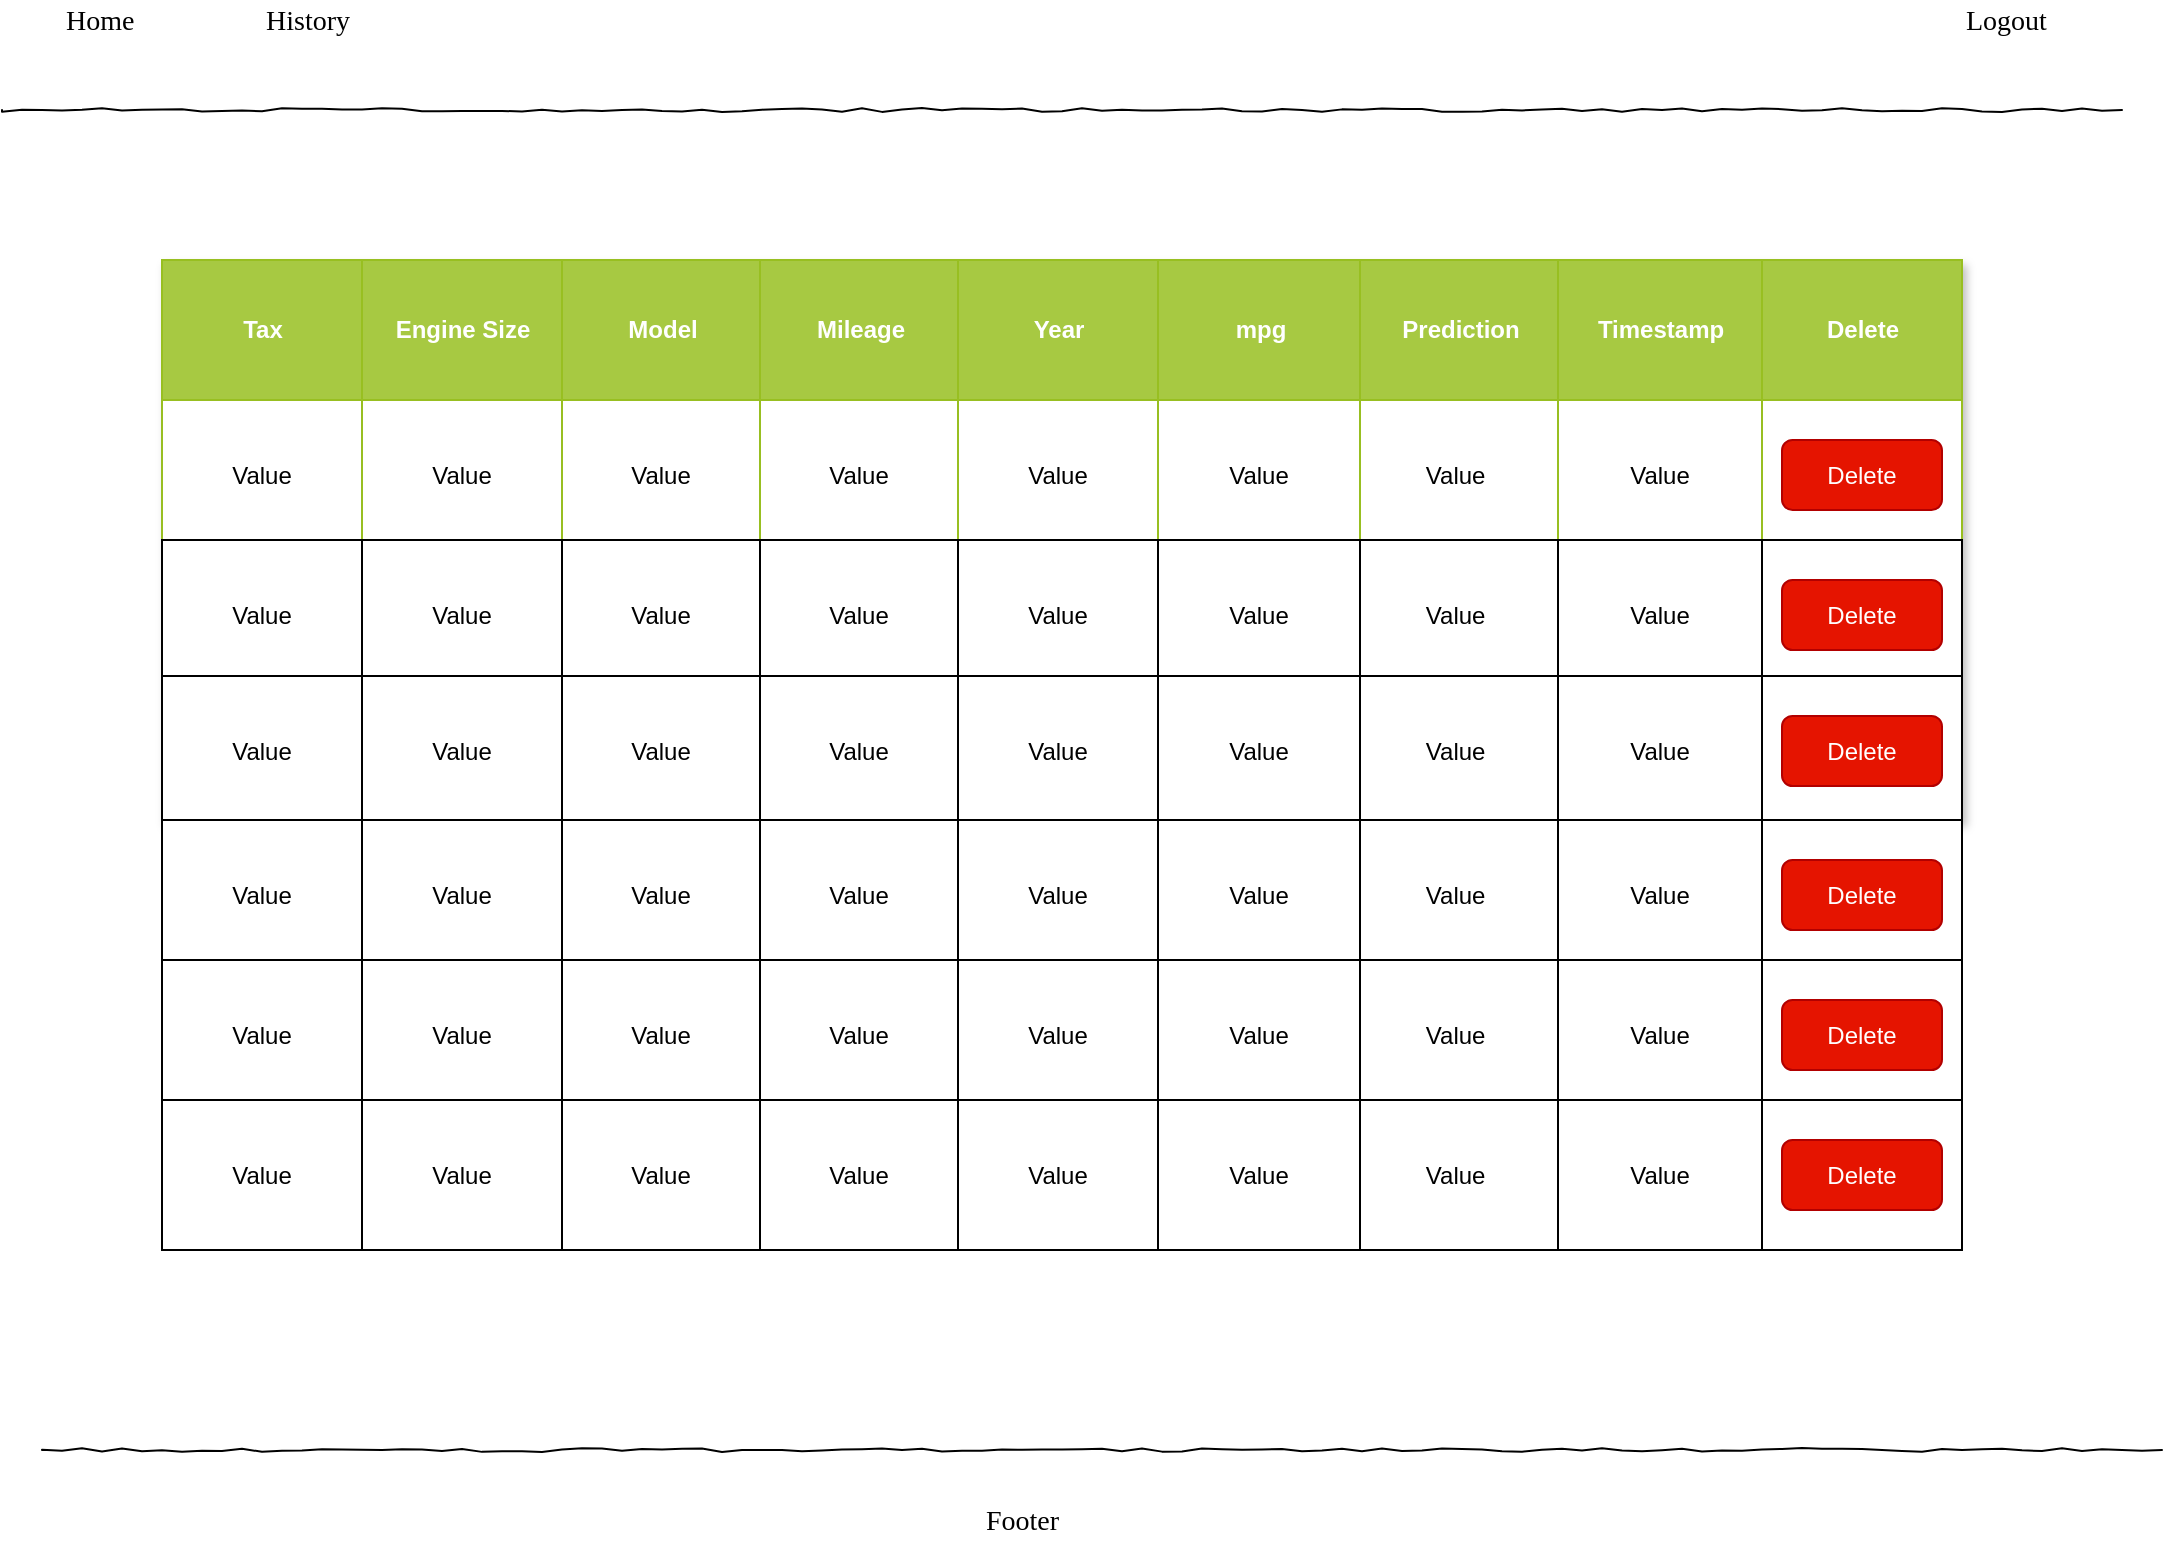 <mxfile version="22.1.5" type="gitlab">
  <diagram name="Page-1" id="03018318-947c-dd8e-b7a3-06fadd420f32">
    <mxGraphModel dx="1588" dy="912" grid="1" gridSize="10" guides="1" tooltips="1" connect="1" arrows="1" fold="1" page="1" pageScale="1" pageWidth="1100" pageHeight="850" background="none" math="0" shadow="0">
      <root>
        <mxCell id="0" />
        <mxCell id="1" parent="0" />
        <mxCell id="677b7b8949515195-4" value="Home&lt;br&gt;" style="text;html=1;points=[];align=left;verticalAlign=top;spacingTop=-4;fontSize=14;fontFamily=Verdana" parent="1" vertex="1">
          <mxGeometry x="50" y="50" width="60" height="20" as="geometry" />
        </mxCell>
        <mxCell id="677b7b8949515195-5" value="History&lt;br&gt;" style="text;html=1;points=[];align=left;verticalAlign=top;spacingTop=-4;fontSize=14;fontFamily=Verdana" parent="1" vertex="1">
          <mxGeometry x="150" y="50" width="60" height="20" as="geometry" />
        </mxCell>
        <mxCell id="677b7b8949515195-7" value="Logout&lt;br&gt;" style="text;html=1;points=[];align=left;verticalAlign=top;spacingTop=-4;fontSize=14;fontFamily=Verdana" parent="1" vertex="1">
          <mxGeometry x="1000" y="50" width="60" height="20" as="geometry" />
        </mxCell>
        <mxCell id="677b7b8949515195-9" value="" style="line;strokeWidth=1;html=1;rounded=0;shadow=0;labelBackgroundColor=none;fillColor=none;fontFamily=Verdana;fontSize=14;fontColor=#000000;align=center;comic=1;" parent="1" vertex="1">
          <mxGeometry x="20" y="100" width="1060" height="10" as="geometry" />
        </mxCell>
        <mxCell id="8k1FQHr6KXmDuUrGovEx-14" value="V" style="childLayout=tableLayout;recursiveResize=0;strokeColor=#98bf21;fillColor=#A7C942;shadow=1;" vertex="1" parent="1">
          <mxGeometry x="100" y="180" width="900" height="280" as="geometry" />
        </mxCell>
        <mxCell id="8k1FQHr6KXmDuUrGovEx-15" style="shape=tableRow;horizontal=0;startSize=0;swimlaneHead=0;swimlaneBody=0;top=0;left=0;bottom=0;right=0;dropTarget=0;collapsible=0;recursiveResize=0;expand=0;fontStyle=0;strokeColor=inherit;fillColor=#ffffff;" vertex="1" parent="8k1FQHr6KXmDuUrGovEx-14">
          <mxGeometry width="900" height="70" as="geometry" />
        </mxCell>
        <mxCell id="8k1FQHr6KXmDuUrGovEx-56" value="Tax" style="connectable=0;recursiveResize=0;strokeColor=inherit;fillColor=#A7C942;align=center;fontStyle=1;fontColor=#FFFFFF;html=1;" vertex="1" parent="8k1FQHr6KXmDuUrGovEx-15">
          <mxGeometry width="100" height="70" as="geometry">
            <mxRectangle width="100" height="70" as="alternateBounds" />
          </mxGeometry>
        </mxCell>
        <mxCell id="8k1FQHr6KXmDuUrGovEx-52" value="Engine Size" style="connectable=0;recursiveResize=0;strokeColor=inherit;fillColor=#A7C942;align=center;fontStyle=1;fontColor=#FFFFFF;html=1;" vertex="1" parent="8k1FQHr6KXmDuUrGovEx-15">
          <mxGeometry x="100" width="100" height="70" as="geometry">
            <mxRectangle width="100" height="70" as="alternateBounds" />
          </mxGeometry>
        </mxCell>
        <mxCell id="8k1FQHr6KXmDuUrGovEx-48" value="Model" style="connectable=0;recursiveResize=0;strokeColor=inherit;fillColor=#A7C942;align=center;fontStyle=1;fontColor=#FFFFFF;html=1;" vertex="1" parent="8k1FQHr6KXmDuUrGovEx-15">
          <mxGeometry x="200" width="99" height="70" as="geometry">
            <mxRectangle width="99" height="70" as="alternateBounds" />
          </mxGeometry>
        </mxCell>
        <mxCell id="8k1FQHr6KXmDuUrGovEx-43" value="Mileage" style="connectable=0;recursiveResize=0;strokeColor=inherit;fillColor=#A7C942;align=center;fontStyle=1;fontColor=#FFFFFF;html=1;" vertex="1" parent="8k1FQHr6KXmDuUrGovEx-15">
          <mxGeometry x="299" width="99" height="70" as="geometry">
            <mxRectangle width="99" height="70" as="alternateBounds" />
          </mxGeometry>
        </mxCell>
        <mxCell id="8k1FQHr6KXmDuUrGovEx-39" value="Year" style="connectable=0;recursiveResize=0;strokeColor=inherit;fillColor=#A7C942;align=center;fontStyle=1;fontColor=#FFFFFF;html=1;" vertex="1" parent="8k1FQHr6KXmDuUrGovEx-15">
          <mxGeometry x="398" width="100" height="70" as="geometry">
            <mxRectangle width="100" height="70" as="alternateBounds" />
          </mxGeometry>
        </mxCell>
        <mxCell id="8k1FQHr6KXmDuUrGovEx-35" value="mpg" style="connectable=0;recursiveResize=0;strokeColor=inherit;fillColor=#A7C942;align=center;fontStyle=1;fontColor=#FFFFFF;html=1;" vertex="1" parent="8k1FQHr6KXmDuUrGovEx-15">
          <mxGeometry x="498" width="101" height="70" as="geometry">
            <mxRectangle width="101" height="70" as="alternateBounds" />
          </mxGeometry>
        </mxCell>
        <mxCell id="8k1FQHr6KXmDuUrGovEx-16" value="Prediction" style="connectable=0;recursiveResize=0;strokeColor=inherit;fillColor=#A7C942;align=center;fontStyle=1;fontColor=#FFFFFF;html=1;" vertex="1" parent="8k1FQHr6KXmDuUrGovEx-15">
          <mxGeometry x="599" width="99" height="70" as="geometry">
            <mxRectangle width="99" height="70" as="alternateBounds" />
          </mxGeometry>
        </mxCell>
        <mxCell id="8k1FQHr6KXmDuUrGovEx-17" value="Timestamp" style="connectable=0;recursiveResize=0;strokeColor=inherit;fillColor=#A7C942;align=center;fontStyle=1;fontColor=#FFFFFF;html=1;" vertex="1" parent="8k1FQHr6KXmDuUrGovEx-15">
          <mxGeometry x="698" width="102" height="70" as="geometry">
            <mxRectangle width="102" height="70" as="alternateBounds" />
          </mxGeometry>
        </mxCell>
        <mxCell id="8k1FQHr6KXmDuUrGovEx-18" value="Delete" style="connectable=0;recursiveResize=0;strokeColor=inherit;fillColor=#A7C942;align=center;fontStyle=1;fontColor=#FFFFFF;html=1;" vertex="1" parent="8k1FQHr6KXmDuUrGovEx-15">
          <mxGeometry x="800" width="100" height="70" as="geometry">
            <mxRectangle width="100" height="70" as="alternateBounds" />
          </mxGeometry>
        </mxCell>
        <mxCell id="8k1FQHr6KXmDuUrGovEx-19" value="" style="shape=tableRow;horizontal=0;startSize=0;swimlaneHead=0;swimlaneBody=0;top=0;left=0;bottom=0;right=0;dropTarget=0;collapsible=0;recursiveResize=0;expand=0;fontStyle=0;strokeColor=inherit;fillColor=#ffffff;" vertex="1" parent="8k1FQHr6KXmDuUrGovEx-14">
          <mxGeometry y="70" width="900" height="75" as="geometry" />
        </mxCell>
        <mxCell id="8k1FQHr6KXmDuUrGovEx-57" value="Value" style="connectable=0;recursiveResize=0;strokeColor=inherit;fillColor=inherit;align=center;whiteSpace=wrap;html=1;" vertex="1" parent="8k1FQHr6KXmDuUrGovEx-19">
          <mxGeometry width="100" height="75" as="geometry">
            <mxRectangle width="100" height="75" as="alternateBounds" />
          </mxGeometry>
        </mxCell>
        <mxCell id="8k1FQHr6KXmDuUrGovEx-53" value="Value" style="connectable=0;recursiveResize=0;strokeColor=inherit;fillColor=inherit;align=center;whiteSpace=wrap;html=1;" vertex="1" parent="8k1FQHr6KXmDuUrGovEx-19">
          <mxGeometry x="100" width="100" height="75" as="geometry">
            <mxRectangle width="100" height="75" as="alternateBounds" />
          </mxGeometry>
        </mxCell>
        <mxCell id="8k1FQHr6KXmDuUrGovEx-49" value="Value" style="connectable=0;recursiveResize=0;strokeColor=inherit;fillColor=inherit;align=center;whiteSpace=wrap;html=1;" vertex="1" parent="8k1FQHr6KXmDuUrGovEx-19">
          <mxGeometry x="200" width="99" height="75" as="geometry">
            <mxRectangle width="99" height="75" as="alternateBounds" />
          </mxGeometry>
        </mxCell>
        <mxCell id="8k1FQHr6KXmDuUrGovEx-44" value="Value" style="connectable=0;recursiveResize=0;strokeColor=inherit;fillColor=inherit;align=center;whiteSpace=wrap;html=1;" vertex="1" parent="8k1FQHr6KXmDuUrGovEx-19">
          <mxGeometry x="299" width="99" height="75" as="geometry">
            <mxRectangle width="99" height="75" as="alternateBounds" />
          </mxGeometry>
        </mxCell>
        <mxCell id="8k1FQHr6KXmDuUrGovEx-40" value="Value" style="connectable=0;recursiveResize=0;strokeColor=inherit;fillColor=inherit;align=center;whiteSpace=wrap;html=1;" vertex="1" parent="8k1FQHr6KXmDuUrGovEx-19">
          <mxGeometry x="398" width="100" height="75" as="geometry">
            <mxRectangle width="100" height="75" as="alternateBounds" />
          </mxGeometry>
        </mxCell>
        <mxCell id="8k1FQHr6KXmDuUrGovEx-36" value="Value" style="connectable=0;recursiveResize=0;strokeColor=inherit;fillColor=inherit;align=center;whiteSpace=wrap;html=1;" vertex="1" parent="8k1FQHr6KXmDuUrGovEx-19">
          <mxGeometry x="498" width="101" height="75" as="geometry">
            <mxRectangle width="101" height="75" as="alternateBounds" />
          </mxGeometry>
        </mxCell>
        <mxCell id="8k1FQHr6KXmDuUrGovEx-20" value="Value&amp;nbsp;" style="connectable=0;recursiveResize=0;strokeColor=inherit;fillColor=inherit;align=center;whiteSpace=wrap;html=1;" vertex="1" parent="8k1FQHr6KXmDuUrGovEx-19">
          <mxGeometry x="599" width="99" height="75" as="geometry">
            <mxRectangle width="99" height="75" as="alternateBounds" />
          </mxGeometry>
        </mxCell>
        <mxCell id="8k1FQHr6KXmDuUrGovEx-21" value="Value" style="connectable=0;recursiveResize=0;strokeColor=inherit;fillColor=inherit;align=center;whiteSpace=wrap;html=1;" vertex="1" parent="8k1FQHr6KXmDuUrGovEx-19">
          <mxGeometry x="698" width="102" height="75" as="geometry">
            <mxRectangle width="102" height="75" as="alternateBounds" />
          </mxGeometry>
        </mxCell>
        <mxCell id="8k1FQHr6KXmDuUrGovEx-22" value="" style="connectable=0;recursiveResize=0;strokeColor=inherit;fillColor=inherit;align=center;whiteSpace=wrap;html=1;" vertex="1" parent="8k1FQHr6KXmDuUrGovEx-19">
          <mxGeometry x="800" width="100" height="75" as="geometry">
            <mxRectangle width="100" height="75" as="alternateBounds" />
          </mxGeometry>
        </mxCell>
        <mxCell id="8k1FQHr6KXmDuUrGovEx-23" value="" style="shape=tableRow;horizontal=0;startSize=0;swimlaneHead=0;swimlaneBody=0;top=0;left=0;bottom=0;right=0;dropTarget=0;collapsible=0;recursiveResize=0;expand=0;fontStyle=1;strokeColor=inherit;fillColor=#EAF2D3;" vertex="1" parent="8k1FQHr6KXmDuUrGovEx-14">
          <mxGeometry y="145" width="900" height="65" as="geometry" />
        </mxCell>
        <mxCell id="8k1FQHr6KXmDuUrGovEx-58" style="connectable=0;recursiveResize=0;strokeColor=inherit;fillColor=inherit;whiteSpace=wrap;html=1;" vertex="1" parent="8k1FQHr6KXmDuUrGovEx-23">
          <mxGeometry width="100" height="65" as="geometry">
            <mxRectangle width="100" height="65" as="alternateBounds" />
          </mxGeometry>
        </mxCell>
        <mxCell id="8k1FQHr6KXmDuUrGovEx-54" style="connectable=0;recursiveResize=0;strokeColor=inherit;fillColor=inherit;whiteSpace=wrap;html=1;" vertex="1" parent="8k1FQHr6KXmDuUrGovEx-23">
          <mxGeometry x="100" width="100" height="65" as="geometry">
            <mxRectangle width="100" height="65" as="alternateBounds" />
          </mxGeometry>
        </mxCell>
        <mxCell id="8k1FQHr6KXmDuUrGovEx-50" style="connectable=0;recursiveResize=0;strokeColor=inherit;fillColor=inherit;whiteSpace=wrap;html=1;" vertex="1" parent="8k1FQHr6KXmDuUrGovEx-23">
          <mxGeometry x="200" width="99" height="65" as="geometry">
            <mxRectangle width="99" height="65" as="alternateBounds" />
          </mxGeometry>
        </mxCell>
        <mxCell id="8k1FQHr6KXmDuUrGovEx-45" style="connectable=0;recursiveResize=0;strokeColor=inherit;fillColor=inherit;whiteSpace=wrap;html=1;" vertex="1" parent="8k1FQHr6KXmDuUrGovEx-23">
          <mxGeometry x="299" width="99" height="65" as="geometry">
            <mxRectangle width="99" height="65" as="alternateBounds" />
          </mxGeometry>
        </mxCell>
        <mxCell id="8k1FQHr6KXmDuUrGovEx-41" style="connectable=0;recursiveResize=0;strokeColor=inherit;fillColor=inherit;whiteSpace=wrap;html=1;" vertex="1" parent="8k1FQHr6KXmDuUrGovEx-23">
          <mxGeometry x="398" width="100" height="65" as="geometry">
            <mxRectangle width="100" height="65" as="alternateBounds" />
          </mxGeometry>
        </mxCell>
        <mxCell id="8k1FQHr6KXmDuUrGovEx-37" style="connectable=0;recursiveResize=0;strokeColor=inherit;fillColor=inherit;whiteSpace=wrap;html=1;" vertex="1" parent="8k1FQHr6KXmDuUrGovEx-23">
          <mxGeometry x="498" width="101" height="65" as="geometry">
            <mxRectangle width="101" height="65" as="alternateBounds" />
          </mxGeometry>
        </mxCell>
        <mxCell id="8k1FQHr6KXmDuUrGovEx-24" value="Value 4" style="connectable=0;recursiveResize=0;strokeColor=inherit;fillColor=inherit;whiteSpace=wrap;html=1;" vertex="1" parent="8k1FQHr6KXmDuUrGovEx-23">
          <mxGeometry x="599" width="99" height="65" as="geometry">
            <mxRectangle width="99" height="65" as="alternateBounds" />
          </mxGeometry>
        </mxCell>
        <mxCell id="8k1FQHr6KXmDuUrGovEx-25" value="Value 5" style="connectable=0;recursiveResize=0;strokeColor=inherit;fillColor=inherit;whiteSpace=wrap;html=1;" vertex="1" parent="8k1FQHr6KXmDuUrGovEx-23">
          <mxGeometry x="698" width="102" height="65" as="geometry">
            <mxRectangle width="102" height="65" as="alternateBounds" />
          </mxGeometry>
        </mxCell>
        <mxCell id="8k1FQHr6KXmDuUrGovEx-26" value="Value 6" style="connectable=0;recursiveResize=0;strokeColor=inherit;fillColor=inherit;whiteSpace=wrap;html=1;" vertex="1" parent="8k1FQHr6KXmDuUrGovEx-23">
          <mxGeometry x="800" width="100" height="65" as="geometry">
            <mxRectangle width="100" height="65" as="alternateBounds" />
          </mxGeometry>
        </mxCell>
        <mxCell id="8k1FQHr6KXmDuUrGovEx-27" value="" style="shape=tableRow;horizontal=0;startSize=0;swimlaneHead=0;swimlaneBody=0;top=0;left=0;bottom=0;right=0;dropTarget=0;collapsible=0;recursiveResize=0;expand=0;fontStyle=0;strokeColor=inherit;fillColor=#ffffff;" vertex="1" parent="8k1FQHr6KXmDuUrGovEx-14">
          <mxGeometry y="210" width="900" height="70" as="geometry" />
        </mxCell>
        <mxCell id="8k1FQHr6KXmDuUrGovEx-59" style="connectable=0;recursiveResize=0;strokeColor=inherit;fillColor=inherit;fontStyle=0;align=center;whiteSpace=wrap;html=1;" vertex="1" parent="8k1FQHr6KXmDuUrGovEx-27">
          <mxGeometry width="100" height="70" as="geometry">
            <mxRectangle width="100" height="70" as="alternateBounds" />
          </mxGeometry>
        </mxCell>
        <mxCell id="8k1FQHr6KXmDuUrGovEx-55" style="connectable=0;recursiveResize=0;strokeColor=inherit;fillColor=inherit;fontStyle=0;align=center;whiteSpace=wrap;html=1;" vertex="1" parent="8k1FQHr6KXmDuUrGovEx-27">
          <mxGeometry x="100" width="100" height="70" as="geometry">
            <mxRectangle width="100" height="70" as="alternateBounds" />
          </mxGeometry>
        </mxCell>
        <mxCell id="8k1FQHr6KXmDuUrGovEx-51" style="connectable=0;recursiveResize=0;strokeColor=inherit;fillColor=inherit;fontStyle=0;align=center;whiteSpace=wrap;html=1;" vertex="1" parent="8k1FQHr6KXmDuUrGovEx-27">
          <mxGeometry x="200" width="99" height="70" as="geometry">
            <mxRectangle width="99" height="70" as="alternateBounds" />
          </mxGeometry>
        </mxCell>
        <mxCell id="8k1FQHr6KXmDuUrGovEx-46" style="connectable=0;recursiveResize=0;strokeColor=inherit;fillColor=inherit;fontStyle=0;align=center;whiteSpace=wrap;html=1;" vertex="1" parent="8k1FQHr6KXmDuUrGovEx-27">
          <mxGeometry x="299" width="99" height="70" as="geometry">
            <mxRectangle width="99" height="70" as="alternateBounds" />
          </mxGeometry>
        </mxCell>
        <mxCell id="8k1FQHr6KXmDuUrGovEx-42" style="connectable=0;recursiveResize=0;strokeColor=inherit;fillColor=inherit;fontStyle=0;align=center;whiteSpace=wrap;html=1;" vertex="1" parent="8k1FQHr6KXmDuUrGovEx-27">
          <mxGeometry x="398" width="100" height="70" as="geometry">
            <mxRectangle width="100" height="70" as="alternateBounds" />
          </mxGeometry>
        </mxCell>
        <mxCell id="8k1FQHr6KXmDuUrGovEx-38" style="connectable=0;recursiveResize=0;strokeColor=inherit;fillColor=inherit;fontStyle=0;align=center;whiteSpace=wrap;html=1;" vertex="1" parent="8k1FQHr6KXmDuUrGovEx-27">
          <mxGeometry x="498" width="101" height="70" as="geometry">
            <mxRectangle width="101" height="70" as="alternateBounds" />
          </mxGeometry>
        </mxCell>
        <mxCell id="8k1FQHr6KXmDuUrGovEx-28" value="Value 7" style="connectable=0;recursiveResize=0;strokeColor=inherit;fillColor=inherit;fontStyle=0;align=center;whiteSpace=wrap;html=1;" vertex="1" parent="8k1FQHr6KXmDuUrGovEx-27">
          <mxGeometry x="599" width="99" height="70" as="geometry">
            <mxRectangle width="99" height="70" as="alternateBounds" />
          </mxGeometry>
        </mxCell>
        <mxCell id="8k1FQHr6KXmDuUrGovEx-29" value="Value 8" style="connectable=0;recursiveResize=0;strokeColor=inherit;fillColor=inherit;fontStyle=0;align=center;whiteSpace=wrap;html=1;" vertex="1" parent="8k1FQHr6KXmDuUrGovEx-27">
          <mxGeometry x="698" width="102" height="70" as="geometry">
            <mxRectangle width="102" height="70" as="alternateBounds" />
          </mxGeometry>
        </mxCell>
        <mxCell id="8k1FQHr6KXmDuUrGovEx-30" value="Value 9" style="connectable=0;recursiveResize=0;strokeColor=inherit;fillColor=inherit;fontStyle=0;align=center;whiteSpace=wrap;html=1;" vertex="1" parent="8k1FQHr6KXmDuUrGovEx-27">
          <mxGeometry x="800" width="100" height="70" as="geometry">
            <mxRectangle width="100" height="70" as="alternateBounds" />
          </mxGeometry>
        </mxCell>
        <mxCell id="8k1FQHr6KXmDuUrGovEx-71" value="Delete" style="rounded=1;whiteSpace=wrap;html=1;fillColor=#e51400;strokeColor=#B20000;fontColor=#ffffff;" vertex="1" parent="1">
          <mxGeometry x="910" y="270" width="80" height="35" as="geometry" />
        </mxCell>
        <mxCell id="8k1FQHr6KXmDuUrGovEx-73" value="" style="shape=tableRow;horizontal=0;startSize=0;swimlaneHead=0;swimlaneBody=0;top=0;left=0;bottom=0;right=0;dropTarget=0;collapsible=0;recursiveResize=0;expand=0;fontStyle=0;strokeColor=inherit;fillColor=#ffffff;" vertex="1" parent="1">
          <mxGeometry x="100" y="320" width="900" height="75" as="geometry" />
        </mxCell>
        <mxCell id="8k1FQHr6KXmDuUrGovEx-74" value="Value" style="connectable=0;recursiveResize=0;strokeColor=inherit;fillColor=inherit;align=center;whiteSpace=wrap;html=1;" vertex="1" parent="8k1FQHr6KXmDuUrGovEx-73">
          <mxGeometry width="100" height="75" as="geometry">
            <mxRectangle width="100" height="75" as="alternateBounds" />
          </mxGeometry>
        </mxCell>
        <mxCell id="8k1FQHr6KXmDuUrGovEx-75" value="Value" style="connectable=0;recursiveResize=0;strokeColor=inherit;fillColor=inherit;align=center;whiteSpace=wrap;html=1;" vertex="1" parent="8k1FQHr6KXmDuUrGovEx-73">
          <mxGeometry x="100" width="100" height="75" as="geometry">
            <mxRectangle width="100" height="75" as="alternateBounds" />
          </mxGeometry>
        </mxCell>
        <mxCell id="8k1FQHr6KXmDuUrGovEx-76" value="Value" style="connectable=0;recursiveResize=0;strokeColor=inherit;fillColor=inherit;align=center;whiteSpace=wrap;html=1;" vertex="1" parent="8k1FQHr6KXmDuUrGovEx-73">
          <mxGeometry x="200" width="99" height="75" as="geometry">
            <mxRectangle width="99" height="75" as="alternateBounds" />
          </mxGeometry>
        </mxCell>
        <mxCell id="8k1FQHr6KXmDuUrGovEx-77" value="Value" style="connectable=0;recursiveResize=0;strokeColor=inherit;fillColor=inherit;align=center;whiteSpace=wrap;html=1;" vertex="1" parent="8k1FQHr6KXmDuUrGovEx-73">
          <mxGeometry x="299" width="99" height="75" as="geometry">
            <mxRectangle width="99" height="75" as="alternateBounds" />
          </mxGeometry>
        </mxCell>
        <mxCell id="8k1FQHr6KXmDuUrGovEx-78" value="Value" style="connectable=0;recursiveResize=0;strokeColor=inherit;fillColor=inherit;align=center;whiteSpace=wrap;html=1;" vertex="1" parent="8k1FQHr6KXmDuUrGovEx-73">
          <mxGeometry x="398" width="100" height="75" as="geometry">
            <mxRectangle width="100" height="75" as="alternateBounds" />
          </mxGeometry>
        </mxCell>
        <mxCell id="8k1FQHr6KXmDuUrGovEx-79" value="Value" style="connectable=0;recursiveResize=0;strokeColor=inherit;fillColor=inherit;align=center;whiteSpace=wrap;html=1;" vertex="1" parent="8k1FQHr6KXmDuUrGovEx-73">
          <mxGeometry x="498" width="101" height="75" as="geometry">
            <mxRectangle width="101" height="75" as="alternateBounds" />
          </mxGeometry>
        </mxCell>
        <mxCell id="8k1FQHr6KXmDuUrGovEx-80" value="Value&amp;nbsp;" style="connectable=0;recursiveResize=0;strokeColor=inherit;fillColor=inherit;align=center;whiteSpace=wrap;html=1;" vertex="1" parent="8k1FQHr6KXmDuUrGovEx-73">
          <mxGeometry x="599" width="99" height="75" as="geometry">
            <mxRectangle width="99" height="75" as="alternateBounds" />
          </mxGeometry>
        </mxCell>
        <mxCell id="8k1FQHr6KXmDuUrGovEx-81" value="Value" style="connectable=0;recursiveResize=0;strokeColor=inherit;fillColor=inherit;align=center;whiteSpace=wrap;html=1;" vertex="1" parent="8k1FQHr6KXmDuUrGovEx-73">
          <mxGeometry x="698" width="102" height="75" as="geometry">
            <mxRectangle width="102" height="75" as="alternateBounds" />
          </mxGeometry>
        </mxCell>
        <mxCell id="8k1FQHr6KXmDuUrGovEx-82" value="" style="connectable=0;recursiveResize=0;strokeColor=inherit;fillColor=inherit;align=center;whiteSpace=wrap;html=1;" vertex="1" parent="8k1FQHr6KXmDuUrGovEx-73">
          <mxGeometry x="800" width="100" height="75" as="geometry">
            <mxRectangle width="100" height="75" as="alternateBounds" />
          </mxGeometry>
        </mxCell>
        <mxCell id="8k1FQHr6KXmDuUrGovEx-93" value="" style="shape=tableRow;horizontal=0;startSize=0;swimlaneHead=0;swimlaneBody=0;top=0;left=0;bottom=0;right=0;dropTarget=0;collapsible=0;recursiveResize=0;expand=0;fontStyle=0;strokeColor=inherit;fillColor=#ffffff;" vertex="1" parent="1">
          <mxGeometry x="100" y="388" width="900" height="75" as="geometry" />
        </mxCell>
        <mxCell id="8k1FQHr6KXmDuUrGovEx-94" value="Value" style="connectable=0;recursiveResize=0;strokeColor=inherit;fillColor=inherit;align=center;whiteSpace=wrap;html=1;" vertex="1" parent="8k1FQHr6KXmDuUrGovEx-93">
          <mxGeometry width="100" height="75" as="geometry">
            <mxRectangle width="100" height="75" as="alternateBounds" />
          </mxGeometry>
        </mxCell>
        <mxCell id="8k1FQHr6KXmDuUrGovEx-95" value="Value" style="connectable=0;recursiveResize=0;strokeColor=inherit;fillColor=inherit;align=center;whiteSpace=wrap;html=1;" vertex="1" parent="8k1FQHr6KXmDuUrGovEx-93">
          <mxGeometry x="100" width="100" height="75" as="geometry">
            <mxRectangle width="100" height="75" as="alternateBounds" />
          </mxGeometry>
        </mxCell>
        <mxCell id="8k1FQHr6KXmDuUrGovEx-96" value="Value" style="connectable=0;recursiveResize=0;strokeColor=inherit;fillColor=inherit;align=center;whiteSpace=wrap;html=1;" vertex="1" parent="8k1FQHr6KXmDuUrGovEx-93">
          <mxGeometry x="200" width="99" height="75" as="geometry">
            <mxRectangle width="99" height="75" as="alternateBounds" />
          </mxGeometry>
        </mxCell>
        <mxCell id="8k1FQHr6KXmDuUrGovEx-97" value="Value" style="connectable=0;recursiveResize=0;strokeColor=inherit;fillColor=inherit;align=center;whiteSpace=wrap;html=1;" vertex="1" parent="8k1FQHr6KXmDuUrGovEx-93">
          <mxGeometry x="299" width="99" height="75" as="geometry">
            <mxRectangle width="99" height="75" as="alternateBounds" />
          </mxGeometry>
        </mxCell>
        <mxCell id="8k1FQHr6KXmDuUrGovEx-98" value="Value" style="connectable=0;recursiveResize=0;strokeColor=inherit;fillColor=inherit;align=center;whiteSpace=wrap;html=1;" vertex="1" parent="8k1FQHr6KXmDuUrGovEx-93">
          <mxGeometry x="398" width="100" height="75" as="geometry">
            <mxRectangle width="100" height="75" as="alternateBounds" />
          </mxGeometry>
        </mxCell>
        <mxCell id="8k1FQHr6KXmDuUrGovEx-99" value="Value" style="connectable=0;recursiveResize=0;strokeColor=inherit;fillColor=inherit;align=center;whiteSpace=wrap;html=1;" vertex="1" parent="8k1FQHr6KXmDuUrGovEx-93">
          <mxGeometry x="498" width="101" height="75" as="geometry">
            <mxRectangle width="101" height="75" as="alternateBounds" />
          </mxGeometry>
        </mxCell>
        <mxCell id="8k1FQHr6KXmDuUrGovEx-100" value="Value&amp;nbsp;" style="connectable=0;recursiveResize=0;strokeColor=inherit;fillColor=inherit;align=center;whiteSpace=wrap;html=1;" vertex="1" parent="8k1FQHr6KXmDuUrGovEx-93">
          <mxGeometry x="599" width="99" height="75" as="geometry">
            <mxRectangle width="99" height="75" as="alternateBounds" />
          </mxGeometry>
        </mxCell>
        <mxCell id="8k1FQHr6KXmDuUrGovEx-101" value="Value" style="connectable=0;recursiveResize=0;strokeColor=inherit;fillColor=inherit;align=center;whiteSpace=wrap;html=1;" vertex="1" parent="8k1FQHr6KXmDuUrGovEx-93">
          <mxGeometry x="698" width="102" height="75" as="geometry">
            <mxRectangle width="102" height="75" as="alternateBounds" />
          </mxGeometry>
        </mxCell>
        <mxCell id="8k1FQHr6KXmDuUrGovEx-102" value="" style="connectable=0;recursiveResize=0;strokeColor=inherit;fillColor=inherit;align=center;whiteSpace=wrap;html=1;" vertex="1" parent="8k1FQHr6KXmDuUrGovEx-93">
          <mxGeometry x="800" width="100" height="75" as="geometry">
            <mxRectangle width="100" height="75" as="alternateBounds" />
          </mxGeometry>
        </mxCell>
        <mxCell id="8k1FQHr6KXmDuUrGovEx-103" value="" style="shape=tableRow;horizontal=0;startSize=0;swimlaneHead=0;swimlaneBody=0;top=0;left=0;bottom=0;right=0;dropTarget=0;collapsible=0;recursiveResize=0;expand=0;fontStyle=0;strokeColor=inherit;fillColor=#ffffff;" vertex="1" parent="1">
          <mxGeometry x="100" y="460" width="900" height="75" as="geometry" />
        </mxCell>
        <mxCell id="8k1FQHr6KXmDuUrGovEx-104" value="Value" style="connectable=0;recursiveResize=0;strokeColor=inherit;fillColor=inherit;align=center;whiteSpace=wrap;html=1;" vertex="1" parent="8k1FQHr6KXmDuUrGovEx-103">
          <mxGeometry width="100" height="75" as="geometry">
            <mxRectangle width="100" height="75" as="alternateBounds" />
          </mxGeometry>
        </mxCell>
        <mxCell id="8k1FQHr6KXmDuUrGovEx-105" value="Value" style="connectable=0;recursiveResize=0;strokeColor=inherit;fillColor=inherit;align=center;whiteSpace=wrap;html=1;" vertex="1" parent="8k1FQHr6KXmDuUrGovEx-103">
          <mxGeometry x="100" width="100" height="75" as="geometry">
            <mxRectangle width="100" height="75" as="alternateBounds" />
          </mxGeometry>
        </mxCell>
        <mxCell id="8k1FQHr6KXmDuUrGovEx-106" value="Value" style="connectable=0;recursiveResize=0;strokeColor=inherit;fillColor=inherit;align=center;whiteSpace=wrap;html=1;" vertex="1" parent="8k1FQHr6KXmDuUrGovEx-103">
          <mxGeometry x="200" width="99" height="75" as="geometry">
            <mxRectangle width="99" height="75" as="alternateBounds" />
          </mxGeometry>
        </mxCell>
        <mxCell id="8k1FQHr6KXmDuUrGovEx-107" value="Value" style="connectable=0;recursiveResize=0;strokeColor=inherit;fillColor=inherit;align=center;whiteSpace=wrap;html=1;" vertex="1" parent="8k1FQHr6KXmDuUrGovEx-103">
          <mxGeometry x="299" width="99" height="75" as="geometry">
            <mxRectangle width="99" height="75" as="alternateBounds" />
          </mxGeometry>
        </mxCell>
        <mxCell id="8k1FQHr6KXmDuUrGovEx-108" value="Value" style="connectable=0;recursiveResize=0;strokeColor=inherit;fillColor=inherit;align=center;whiteSpace=wrap;html=1;" vertex="1" parent="8k1FQHr6KXmDuUrGovEx-103">
          <mxGeometry x="398" width="100" height="75" as="geometry">
            <mxRectangle width="100" height="75" as="alternateBounds" />
          </mxGeometry>
        </mxCell>
        <mxCell id="8k1FQHr6KXmDuUrGovEx-109" value="Value" style="connectable=0;recursiveResize=0;strokeColor=inherit;fillColor=inherit;align=center;whiteSpace=wrap;html=1;" vertex="1" parent="8k1FQHr6KXmDuUrGovEx-103">
          <mxGeometry x="498" width="101" height="75" as="geometry">
            <mxRectangle width="101" height="75" as="alternateBounds" />
          </mxGeometry>
        </mxCell>
        <mxCell id="8k1FQHr6KXmDuUrGovEx-110" value="Value&amp;nbsp;" style="connectable=0;recursiveResize=0;strokeColor=inherit;fillColor=inherit;align=center;whiteSpace=wrap;html=1;" vertex="1" parent="8k1FQHr6KXmDuUrGovEx-103">
          <mxGeometry x="599" width="99" height="75" as="geometry">
            <mxRectangle width="99" height="75" as="alternateBounds" />
          </mxGeometry>
        </mxCell>
        <mxCell id="8k1FQHr6KXmDuUrGovEx-111" value="Value" style="connectable=0;recursiveResize=0;strokeColor=inherit;fillColor=inherit;align=center;whiteSpace=wrap;html=1;" vertex="1" parent="8k1FQHr6KXmDuUrGovEx-103">
          <mxGeometry x="698" width="102" height="75" as="geometry">
            <mxRectangle width="102" height="75" as="alternateBounds" />
          </mxGeometry>
        </mxCell>
        <mxCell id="8k1FQHr6KXmDuUrGovEx-112" value="" style="connectable=0;recursiveResize=0;strokeColor=inherit;fillColor=inherit;align=center;whiteSpace=wrap;html=1;" vertex="1" parent="8k1FQHr6KXmDuUrGovEx-103">
          <mxGeometry x="800" width="100" height="75" as="geometry">
            <mxRectangle width="100" height="75" as="alternateBounds" />
          </mxGeometry>
        </mxCell>
        <mxCell id="8k1FQHr6KXmDuUrGovEx-113" value="" style="shape=tableRow;horizontal=0;startSize=0;swimlaneHead=0;swimlaneBody=0;top=0;left=0;bottom=0;right=0;dropTarget=0;collapsible=0;recursiveResize=0;expand=0;fontStyle=0;strokeColor=inherit;fillColor=#ffffff;" vertex="1" parent="1">
          <mxGeometry x="100" y="530" width="900" height="75" as="geometry" />
        </mxCell>
        <mxCell id="8k1FQHr6KXmDuUrGovEx-114" value="Value" style="connectable=0;recursiveResize=0;strokeColor=inherit;fillColor=inherit;align=center;whiteSpace=wrap;html=1;" vertex="1" parent="8k1FQHr6KXmDuUrGovEx-113">
          <mxGeometry width="100" height="75" as="geometry">
            <mxRectangle width="100" height="75" as="alternateBounds" />
          </mxGeometry>
        </mxCell>
        <mxCell id="8k1FQHr6KXmDuUrGovEx-115" value="Value" style="connectable=0;recursiveResize=0;strokeColor=inherit;fillColor=inherit;align=center;whiteSpace=wrap;html=1;" vertex="1" parent="8k1FQHr6KXmDuUrGovEx-113">
          <mxGeometry x="100" width="100" height="75" as="geometry">
            <mxRectangle width="100" height="75" as="alternateBounds" />
          </mxGeometry>
        </mxCell>
        <mxCell id="8k1FQHr6KXmDuUrGovEx-116" value="Value" style="connectable=0;recursiveResize=0;strokeColor=inherit;fillColor=inherit;align=center;whiteSpace=wrap;html=1;" vertex="1" parent="8k1FQHr6KXmDuUrGovEx-113">
          <mxGeometry x="200" width="99" height="75" as="geometry">
            <mxRectangle width="99" height="75" as="alternateBounds" />
          </mxGeometry>
        </mxCell>
        <mxCell id="8k1FQHr6KXmDuUrGovEx-117" value="Value" style="connectable=0;recursiveResize=0;strokeColor=inherit;fillColor=inherit;align=center;whiteSpace=wrap;html=1;" vertex="1" parent="8k1FQHr6KXmDuUrGovEx-113">
          <mxGeometry x="299" width="99" height="75" as="geometry">
            <mxRectangle width="99" height="75" as="alternateBounds" />
          </mxGeometry>
        </mxCell>
        <mxCell id="8k1FQHr6KXmDuUrGovEx-118" value="Value" style="connectable=0;recursiveResize=0;strokeColor=inherit;fillColor=inherit;align=center;whiteSpace=wrap;html=1;" vertex="1" parent="8k1FQHr6KXmDuUrGovEx-113">
          <mxGeometry x="398" width="100" height="75" as="geometry">
            <mxRectangle width="100" height="75" as="alternateBounds" />
          </mxGeometry>
        </mxCell>
        <mxCell id="8k1FQHr6KXmDuUrGovEx-119" value="Value" style="connectable=0;recursiveResize=0;strokeColor=inherit;fillColor=inherit;align=center;whiteSpace=wrap;html=1;" vertex="1" parent="8k1FQHr6KXmDuUrGovEx-113">
          <mxGeometry x="498" width="101" height="75" as="geometry">
            <mxRectangle width="101" height="75" as="alternateBounds" />
          </mxGeometry>
        </mxCell>
        <mxCell id="8k1FQHr6KXmDuUrGovEx-120" value="Value&amp;nbsp;" style="connectable=0;recursiveResize=0;strokeColor=inherit;fillColor=inherit;align=center;whiteSpace=wrap;html=1;" vertex="1" parent="8k1FQHr6KXmDuUrGovEx-113">
          <mxGeometry x="599" width="99" height="75" as="geometry">
            <mxRectangle width="99" height="75" as="alternateBounds" />
          </mxGeometry>
        </mxCell>
        <mxCell id="8k1FQHr6KXmDuUrGovEx-121" value="Value" style="connectable=0;recursiveResize=0;strokeColor=inherit;fillColor=inherit;align=center;whiteSpace=wrap;html=1;" vertex="1" parent="8k1FQHr6KXmDuUrGovEx-113">
          <mxGeometry x="698" width="102" height="75" as="geometry">
            <mxRectangle width="102" height="75" as="alternateBounds" />
          </mxGeometry>
        </mxCell>
        <mxCell id="8k1FQHr6KXmDuUrGovEx-122" value="" style="connectable=0;recursiveResize=0;strokeColor=inherit;fillColor=inherit;align=center;whiteSpace=wrap;html=1;" vertex="1" parent="8k1FQHr6KXmDuUrGovEx-113">
          <mxGeometry x="800" width="100" height="75" as="geometry">
            <mxRectangle width="100" height="75" as="alternateBounds" />
          </mxGeometry>
        </mxCell>
        <mxCell id="8k1FQHr6KXmDuUrGovEx-123" value="" style="shape=tableRow;horizontal=0;startSize=0;swimlaneHead=0;swimlaneBody=0;top=0;left=0;bottom=0;right=0;dropTarget=0;collapsible=0;recursiveResize=0;expand=0;fontStyle=0;strokeColor=inherit;fillColor=#ffffff;" vertex="1" parent="1">
          <mxGeometry x="100" y="600" width="900" height="75" as="geometry" />
        </mxCell>
        <mxCell id="8k1FQHr6KXmDuUrGovEx-124" value="Value" style="connectable=0;recursiveResize=0;strokeColor=inherit;fillColor=inherit;align=center;whiteSpace=wrap;html=1;" vertex="1" parent="8k1FQHr6KXmDuUrGovEx-123">
          <mxGeometry width="100" height="75" as="geometry">
            <mxRectangle width="100" height="75" as="alternateBounds" />
          </mxGeometry>
        </mxCell>
        <mxCell id="8k1FQHr6KXmDuUrGovEx-125" value="Value" style="connectable=0;recursiveResize=0;strokeColor=inherit;fillColor=inherit;align=center;whiteSpace=wrap;html=1;" vertex="1" parent="8k1FQHr6KXmDuUrGovEx-123">
          <mxGeometry x="100" width="100" height="75" as="geometry">
            <mxRectangle width="100" height="75" as="alternateBounds" />
          </mxGeometry>
        </mxCell>
        <mxCell id="8k1FQHr6KXmDuUrGovEx-126" value="Value" style="connectable=0;recursiveResize=0;strokeColor=inherit;fillColor=inherit;align=center;whiteSpace=wrap;html=1;" vertex="1" parent="8k1FQHr6KXmDuUrGovEx-123">
          <mxGeometry x="200" width="99" height="75" as="geometry">
            <mxRectangle width="99" height="75" as="alternateBounds" />
          </mxGeometry>
        </mxCell>
        <mxCell id="8k1FQHr6KXmDuUrGovEx-127" value="Value" style="connectable=0;recursiveResize=0;strokeColor=inherit;fillColor=inherit;align=center;whiteSpace=wrap;html=1;" vertex="1" parent="8k1FQHr6KXmDuUrGovEx-123">
          <mxGeometry x="299" width="99" height="75" as="geometry">
            <mxRectangle width="99" height="75" as="alternateBounds" />
          </mxGeometry>
        </mxCell>
        <mxCell id="8k1FQHr6KXmDuUrGovEx-128" value="Value" style="connectable=0;recursiveResize=0;strokeColor=inherit;fillColor=inherit;align=center;whiteSpace=wrap;html=1;" vertex="1" parent="8k1FQHr6KXmDuUrGovEx-123">
          <mxGeometry x="398" width="100" height="75" as="geometry">
            <mxRectangle width="100" height="75" as="alternateBounds" />
          </mxGeometry>
        </mxCell>
        <mxCell id="8k1FQHr6KXmDuUrGovEx-129" value="Value" style="connectable=0;recursiveResize=0;strokeColor=inherit;fillColor=inherit;align=center;whiteSpace=wrap;html=1;" vertex="1" parent="8k1FQHr6KXmDuUrGovEx-123">
          <mxGeometry x="498" width="101" height="75" as="geometry">
            <mxRectangle width="101" height="75" as="alternateBounds" />
          </mxGeometry>
        </mxCell>
        <mxCell id="8k1FQHr6KXmDuUrGovEx-130" value="Value&amp;nbsp;" style="connectable=0;recursiveResize=0;strokeColor=inherit;fillColor=inherit;align=center;whiteSpace=wrap;html=1;" vertex="1" parent="8k1FQHr6KXmDuUrGovEx-123">
          <mxGeometry x="599" width="99" height="75" as="geometry">
            <mxRectangle width="99" height="75" as="alternateBounds" />
          </mxGeometry>
        </mxCell>
        <mxCell id="8k1FQHr6KXmDuUrGovEx-131" value="Value" style="connectable=0;recursiveResize=0;strokeColor=inherit;fillColor=inherit;align=center;whiteSpace=wrap;html=1;" vertex="1" parent="8k1FQHr6KXmDuUrGovEx-123">
          <mxGeometry x="698" width="102" height="75" as="geometry">
            <mxRectangle width="102" height="75" as="alternateBounds" />
          </mxGeometry>
        </mxCell>
        <mxCell id="8k1FQHr6KXmDuUrGovEx-132" value="" style="connectable=0;recursiveResize=0;strokeColor=inherit;fillColor=inherit;align=center;whiteSpace=wrap;html=1;" vertex="1" parent="8k1FQHr6KXmDuUrGovEx-123">
          <mxGeometry x="800" width="100" height="75" as="geometry">
            <mxRectangle width="100" height="75" as="alternateBounds" />
          </mxGeometry>
        </mxCell>
        <mxCell id="8k1FQHr6KXmDuUrGovEx-133" value="Delete" style="rounded=1;whiteSpace=wrap;html=1;fillColor=#e51400;strokeColor=#B20000;fontColor=#ffffff;" vertex="1" parent="1">
          <mxGeometry x="910" y="340" width="80" height="35" as="geometry" />
        </mxCell>
        <mxCell id="8k1FQHr6KXmDuUrGovEx-134" value="Delete" style="rounded=1;whiteSpace=wrap;html=1;fillColor=#e51400;strokeColor=#B20000;fontColor=#ffffff;" vertex="1" parent="1">
          <mxGeometry x="910" y="550" width="80" height="35" as="geometry" />
        </mxCell>
        <mxCell id="8k1FQHr6KXmDuUrGovEx-135" value="Delete" style="rounded=1;whiteSpace=wrap;html=1;fillColor=#e51400;strokeColor=#B20000;fontColor=#ffffff;" vertex="1" parent="1">
          <mxGeometry x="910" y="480" width="80" height="35" as="geometry" />
        </mxCell>
        <mxCell id="8k1FQHr6KXmDuUrGovEx-136" value="Delete" style="rounded=1;whiteSpace=wrap;html=1;fillColor=#e51400;strokeColor=#B20000;fontColor=#ffffff;" vertex="1" parent="1">
          <mxGeometry x="910" y="408" width="80" height="35" as="geometry" />
        </mxCell>
        <mxCell id="8k1FQHr6KXmDuUrGovEx-138" value="Delete" style="rounded=1;whiteSpace=wrap;html=1;fillColor=#e51400;strokeColor=#B20000;fontColor=#ffffff;" vertex="1" parent="1">
          <mxGeometry x="910" y="620" width="80" height="35" as="geometry" />
        </mxCell>
        <mxCell id="8k1FQHr6KXmDuUrGovEx-150" value="" style="line;strokeWidth=1;html=1;rounded=0;shadow=0;labelBackgroundColor=none;fillColor=none;fontFamily=Verdana;fontSize=14;fontColor=#000000;align=center;comic=1;" vertex="1" parent="1">
          <mxGeometry x="40" y="770" width="1060" height="10" as="geometry" />
        </mxCell>
        <mxCell id="8k1FQHr6KXmDuUrGovEx-151" value="Footer" style="text;html=1;points=[];align=left;verticalAlign=top;spacingTop=-4;fontSize=14;fontFamily=Verdana" vertex="1" parent="1">
          <mxGeometry x="510" y="800" width="60" height="20" as="geometry" />
        </mxCell>
      </root>
    </mxGraphModel>
  </diagram>
</mxfile>
